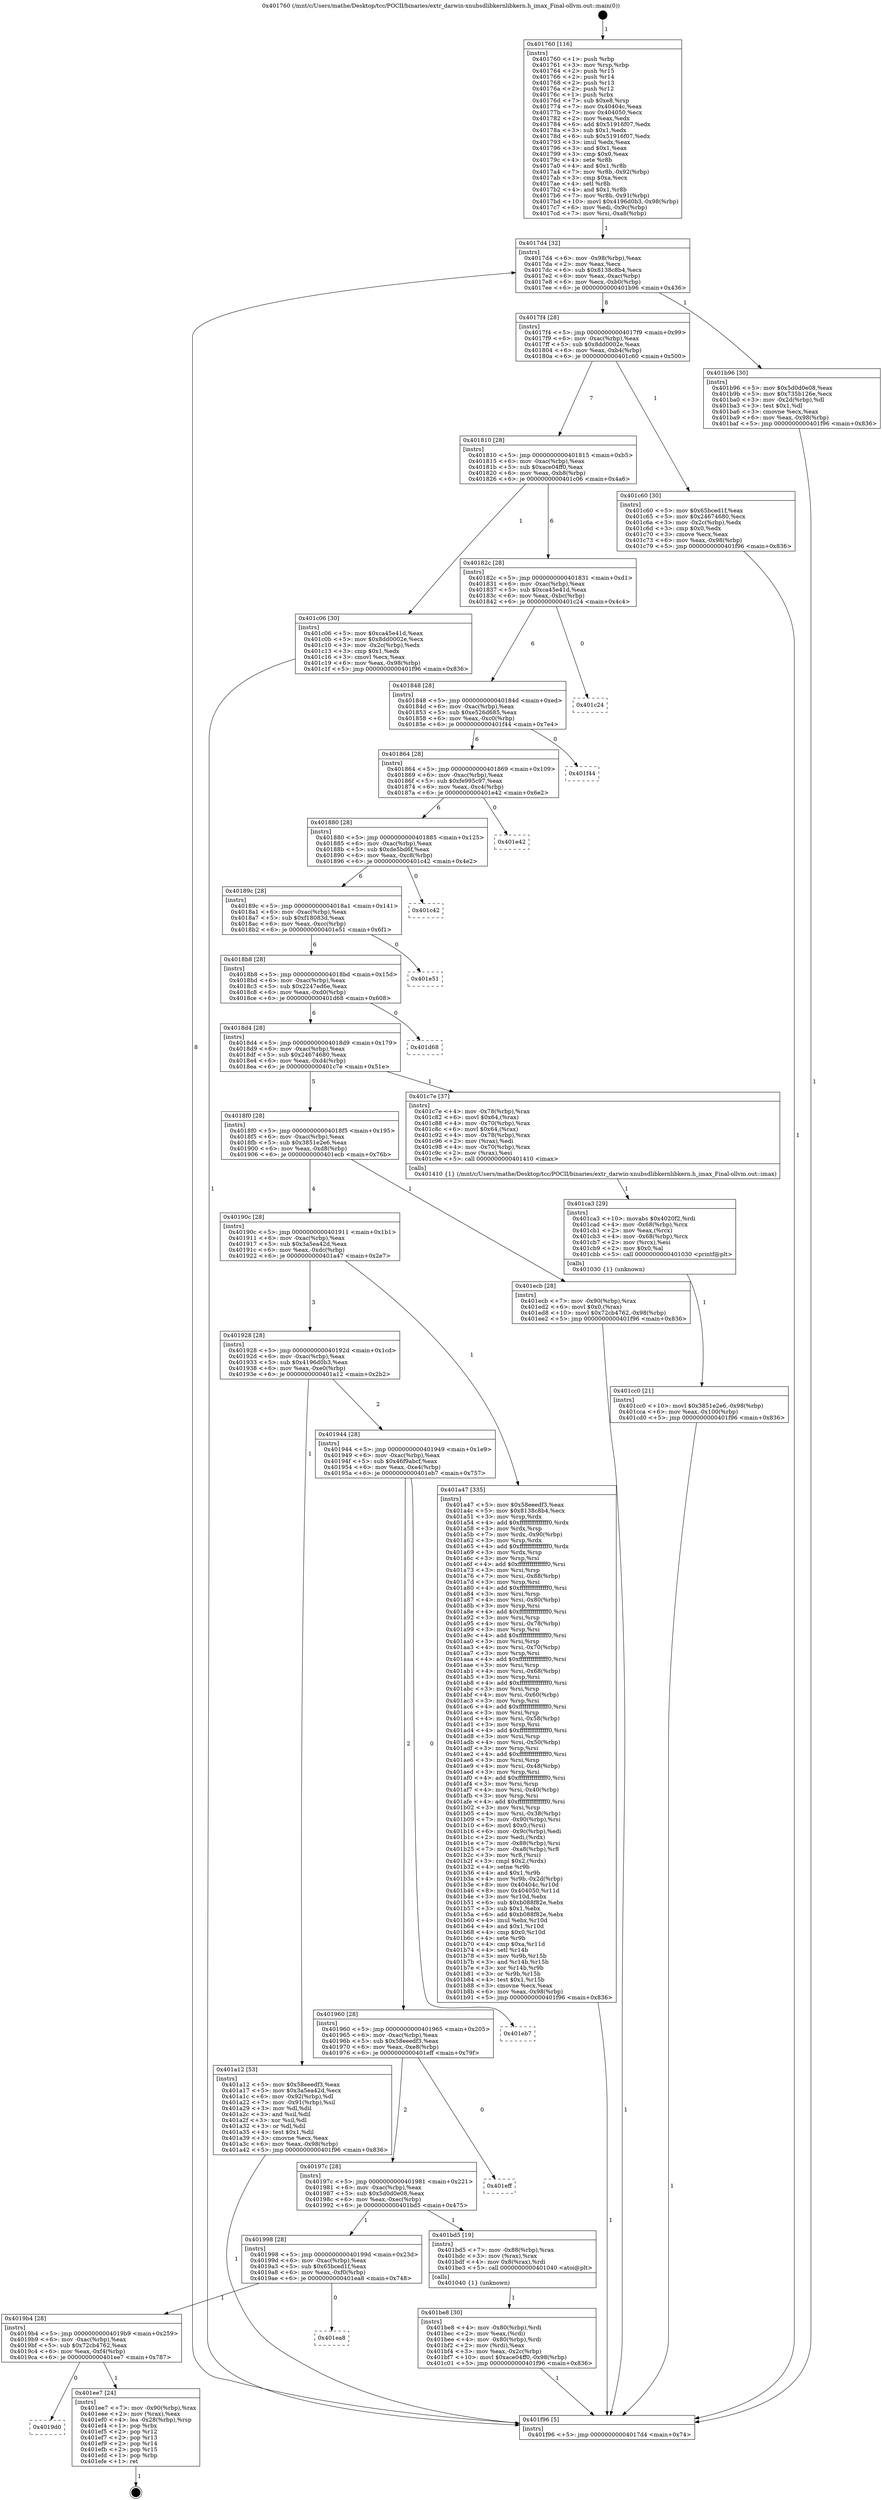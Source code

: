 digraph "0x401760" {
  label = "0x401760 (/mnt/c/Users/mathe/Desktop/tcc/POCII/binaries/extr_darwin-xnubsdlibkernlibkern.h_imax_Final-ollvm.out::main(0))"
  labelloc = "t"
  node[shape=record]

  Entry [label="",width=0.3,height=0.3,shape=circle,fillcolor=black,style=filled]
  "0x4017d4" [label="{
     0x4017d4 [32]\l
     | [instrs]\l
     &nbsp;&nbsp;0x4017d4 \<+6\>: mov -0x98(%rbp),%eax\l
     &nbsp;&nbsp;0x4017da \<+2\>: mov %eax,%ecx\l
     &nbsp;&nbsp;0x4017dc \<+6\>: sub $0x8138c8b4,%ecx\l
     &nbsp;&nbsp;0x4017e2 \<+6\>: mov %eax,-0xac(%rbp)\l
     &nbsp;&nbsp;0x4017e8 \<+6\>: mov %ecx,-0xb0(%rbp)\l
     &nbsp;&nbsp;0x4017ee \<+6\>: je 0000000000401b96 \<main+0x436\>\l
  }"]
  "0x401b96" [label="{
     0x401b96 [30]\l
     | [instrs]\l
     &nbsp;&nbsp;0x401b96 \<+5\>: mov $0x5d0d0e08,%eax\l
     &nbsp;&nbsp;0x401b9b \<+5\>: mov $0x735b126e,%ecx\l
     &nbsp;&nbsp;0x401ba0 \<+3\>: mov -0x2d(%rbp),%dl\l
     &nbsp;&nbsp;0x401ba3 \<+3\>: test $0x1,%dl\l
     &nbsp;&nbsp;0x401ba6 \<+3\>: cmovne %ecx,%eax\l
     &nbsp;&nbsp;0x401ba9 \<+6\>: mov %eax,-0x98(%rbp)\l
     &nbsp;&nbsp;0x401baf \<+5\>: jmp 0000000000401f96 \<main+0x836\>\l
  }"]
  "0x4017f4" [label="{
     0x4017f4 [28]\l
     | [instrs]\l
     &nbsp;&nbsp;0x4017f4 \<+5\>: jmp 00000000004017f9 \<main+0x99\>\l
     &nbsp;&nbsp;0x4017f9 \<+6\>: mov -0xac(%rbp),%eax\l
     &nbsp;&nbsp;0x4017ff \<+5\>: sub $0x8dd0002e,%eax\l
     &nbsp;&nbsp;0x401804 \<+6\>: mov %eax,-0xb4(%rbp)\l
     &nbsp;&nbsp;0x40180a \<+6\>: je 0000000000401c60 \<main+0x500\>\l
  }"]
  Exit [label="",width=0.3,height=0.3,shape=circle,fillcolor=black,style=filled,peripheries=2]
  "0x401c60" [label="{
     0x401c60 [30]\l
     | [instrs]\l
     &nbsp;&nbsp;0x401c60 \<+5\>: mov $0x65bced1f,%eax\l
     &nbsp;&nbsp;0x401c65 \<+5\>: mov $0x24674680,%ecx\l
     &nbsp;&nbsp;0x401c6a \<+3\>: mov -0x2c(%rbp),%edx\l
     &nbsp;&nbsp;0x401c6d \<+3\>: cmp $0x0,%edx\l
     &nbsp;&nbsp;0x401c70 \<+3\>: cmove %ecx,%eax\l
     &nbsp;&nbsp;0x401c73 \<+6\>: mov %eax,-0x98(%rbp)\l
     &nbsp;&nbsp;0x401c79 \<+5\>: jmp 0000000000401f96 \<main+0x836\>\l
  }"]
  "0x401810" [label="{
     0x401810 [28]\l
     | [instrs]\l
     &nbsp;&nbsp;0x401810 \<+5\>: jmp 0000000000401815 \<main+0xb5\>\l
     &nbsp;&nbsp;0x401815 \<+6\>: mov -0xac(%rbp),%eax\l
     &nbsp;&nbsp;0x40181b \<+5\>: sub $0xace04ff0,%eax\l
     &nbsp;&nbsp;0x401820 \<+6\>: mov %eax,-0xb8(%rbp)\l
     &nbsp;&nbsp;0x401826 \<+6\>: je 0000000000401c06 \<main+0x4a6\>\l
  }"]
  "0x4019d0" [label="{
     0x4019d0\l
  }", style=dashed]
  "0x401c06" [label="{
     0x401c06 [30]\l
     | [instrs]\l
     &nbsp;&nbsp;0x401c06 \<+5\>: mov $0xca45e41d,%eax\l
     &nbsp;&nbsp;0x401c0b \<+5\>: mov $0x8dd0002e,%ecx\l
     &nbsp;&nbsp;0x401c10 \<+3\>: mov -0x2c(%rbp),%edx\l
     &nbsp;&nbsp;0x401c13 \<+3\>: cmp $0x1,%edx\l
     &nbsp;&nbsp;0x401c16 \<+3\>: cmovl %ecx,%eax\l
     &nbsp;&nbsp;0x401c19 \<+6\>: mov %eax,-0x98(%rbp)\l
     &nbsp;&nbsp;0x401c1f \<+5\>: jmp 0000000000401f96 \<main+0x836\>\l
  }"]
  "0x40182c" [label="{
     0x40182c [28]\l
     | [instrs]\l
     &nbsp;&nbsp;0x40182c \<+5\>: jmp 0000000000401831 \<main+0xd1\>\l
     &nbsp;&nbsp;0x401831 \<+6\>: mov -0xac(%rbp),%eax\l
     &nbsp;&nbsp;0x401837 \<+5\>: sub $0xca45e41d,%eax\l
     &nbsp;&nbsp;0x40183c \<+6\>: mov %eax,-0xbc(%rbp)\l
     &nbsp;&nbsp;0x401842 \<+6\>: je 0000000000401c24 \<main+0x4c4\>\l
  }"]
  "0x401ee7" [label="{
     0x401ee7 [24]\l
     | [instrs]\l
     &nbsp;&nbsp;0x401ee7 \<+7\>: mov -0x90(%rbp),%rax\l
     &nbsp;&nbsp;0x401eee \<+2\>: mov (%rax),%eax\l
     &nbsp;&nbsp;0x401ef0 \<+4\>: lea -0x28(%rbp),%rsp\l
     &nbsp;&nbsp;0x401ef4 \<+1\>: pop %rbx\l
     &nbsp;&nbsp;0x401ef5 \<+2\>: pop %r12\l
     &nbsp;&nbsp;0x401ef7 \<+2\>: pop %r13\l
     &nbsp;&nbsp;0x401ef9 \<+2\>: pop %r14\l
     &nbsp;&nbsp;0x401efb \<+2\>: pop %r15\l
     &nbsp;&nbsp;0x401efd \<+1\>: pop %rbp\l
     &nbsp;&nbsp;0x401efe \<+1\>: ret\l
  }"]
  "0x401c24" [label="{
     0x401c24\l
  }", style=dashed]
  "0x401848" [label="{
     0x401848 [28]\l
     | [instrs]\l
     &nbsp;&nbsp;0x401848 \<+5\>: jmp 000000000040184d \<main+0xed\>\l
     &nbsp;&nbsp;0x40184d \<+6\>: mov -0xac(%rbp),%eax\l
     &nbsp;&nbsp;0x401853 \<+5\>: sub $0xe526d685,%eax\l
     &nbsp;&nbsp;0x401858 \<+6\>: mov %eax,-0xc0(%rbp)\l
     &nbsp;&nbsp;0x40185e \<+6\>: je 0000000000401f44 \<main+0x7e4\>\l
  }"]
  "0x4019b4" [label="{
     0x4019b4 [28]\l
     | [instrs]\l
     &nbsp;&nbsp;0x4019b4 \<+5\>: jmp 00000000004019b9 \<main+0x259\>\l
     &nbsp;&nbsp;0x4019b9 \<+6\>: mov -0xac(%rbp),%eax\l
     &nbsp;&nbsp;0x4019bf \<+5\>: sub $0x72cb4762,%eax\l
     &nbsp;&nbsp;0x4019c4 \<+6\>: mov %eax,-0xf4(%rbp)\l
     &nbsp;&nbsp;0x4019ca \<+6\>: je 0000000000401ee7 \<main+0x787\>\l
  }"]
  "0x401f44" [label="{
     0x401f44\l
  }", style=dashed]
  "0x401864" [label="{
     0x401864 [28]\l
     | [instrs]\l
     &nbsp;&nbsp;0x401864 \<+5\>: jmp 0000000000401869 \<main+0x109\>\l
     &nbsp;&nbsp;0x401869 \<+6\>: mov -0xac(%rbp),%eax\l
     &nbsp;&nbsp;0x40186f \<+5\>: sub $0xfe995c97,%eax\l
     &nbsp;&nbsp;0x401874 \<+6\>: mov %eax,-0xc4(%rbp)\l
     &nbsp;&nbsp;0x40187a \<+6\>: je 0000000000401e42 \<main+0x6e2\>\l
  }"]
  "0x401ea8" [label="{
     0x401ea8\l
  }", style=dashed]
  "0x401e42" [label="{
     0x401e42\l
  }", style=dashed]
  "0x401880" [label="{
     0x401880 [28]\l
     | [instrs]\l
     &nbsp;&nbsp;0x401880 \<+5\>: jmp 0000000000401885 \<main+0x125\>\l
     &nbsp;&nbsp;0x401885 \<+6\>: mov -0xac(%rbp),%eax\l
     &nbsp;&nbsp;0x40188b \<+5\>: sub $0xde5bd6f,%eax\l
     &nbsp;&nbsp;0x401890 \<+6\>: mov %eax,-0xc8(%rbp)\l
     &nbsp;&nbsp;0x401896 \<+6\>: je 0000000000401c42 \<main+0x4e2\>\l
  }"]
  "0x401cc0" [label="{
     0x401cc0 [21]\l
     | [instrs]\l
     &nbsp;&nbsp;0x401cc0 \<+10\>: movl $0x3851e2e6,-0x98(%rbp)\l
     &nbsp;&nbsp;0x401cca \<+6\>: mov %eax,-0x100(%rbp)\l
     &nbsp;&nbsp;0x401cd0 \<+5\>: jmp 0000000000401f96 \<main+0x836\>\l
  }"]
  "0x401c42" [label="{
     0x401c42\l
  }", style=dashed]
  "0x40189c" [label="{
     0x40189c [28]\l
     | [instrs]\l
     &nbsp;&nbsp;0x40189c \<+5\>: jmp 00000000004018a1 \<main+0x141\>\l
     &nbsp;&nbsp;0x4018a1 \<+6\>: mov -0xac(%rbp),%eax\l
     &nbsp;&nbsp;0x4018a7 \<+5\>: sub $0xf18083d,%eax\l
     &nbsp;&nbsp;0x4018ac \<+6\>: mov %eax,-0xcc(%rbp)\l
     &nbsp;&nbsp;0x4018b2 \<+6\>: je 0000000000401e51 \<main+0x6f1\>\l
  }"]
  "0x401ca3" [label="{
     0x401ca3 [29]\l
     | [instrs]\l
     &nbsp;&nbsp;0x401ca3 \<+10\>: movabs $0x4020f2,%rdi\l
     &nbsp;&nbsp;0x401cad \<+4\>: mov -0x68(%rbp),%rcx\l
     &nbsp;&nbsp;0x401cb1 \<+2\>: mov %eax,(%rcx)\l
     &nbsp;&nbsp;0x401cb3 \<+4\>: mov -0x68(%rbp),%rcx\l
     &nbsp;&nbsp;0x401cb7 \<+2\>: mov (%rcx),%esi\l
     &nbsp;&nbsp;0x401cb9 \<+2\>: mov $0x0,%al\l
     &nbsp;&nbsp;0x401cbb \<+5\>: call 0000000000401030 \<printf@plt\>\l
     | [calls]\l
     &nbsp;&nbsp;0x401030 \{1\} (unknown)\l
  }"]
  "0x401e51" [label="{
     0x401e51\l
  }", style=dashed]
  "0x4018b8" [label="{
     0x4018b8 [28]\l
     | [instrs]\l
     &nbsp;&nbsp;0x4018b8 \<+5\>: jmp 00000000004018bd \<main+0x15d\>\l
     &nbsp;&nbsp;0x4018bd \<+6\>: mov -0xac(%rbp),%eax\l
     &nbsp;&nbsp;0x4018c3 \<+5\>: sub $0x2247ed6e,%eax\l
     &nbsp;&nbsp;0x4018c8 \<+6\>: mov %eax,-0xd0(%rbp)\l
     &nbsp;&nbsp;0x4018ce \<+6\>: je 0000000000401d68 \<main+0x608\>\l
  }"]
  "0x401be8" [label="{
     0x401be8 [30]\l
     | [instrs]\l
     &nbsp;&nbsp;0x401be8 \<+4\>: mov -0x80(%rbp),%rdi\l
     &nbsp;&nbsp;0x401bec \<+2\>: mov %eax,(%rdi)\l
     &nbsp;&nbsp;0x401bee \<+4\>: mov -0x80(%rbp),%rdi\l
     &nbsp;&nbsp;0x401bf2 \<+2\>: mov (%rdi),%eax\l
     &nbsp;&nbsp;0x401bf4 \<+3\>: mov %eax,-0x2c(%rbp)\l
     &nbsp;&nbsp;0x401bf7 \<+10\>: movl $0xace04ff0,-0x98(%rbp)\l
     &nbsp;&nbsp;0x401c01 \<+5\>: jmp 0000000000401f96 \<main+0x836\>\l
  }"]
  "0x401d68" [label="{
     0x401d68\l
  }", style=dashed]
  "0x4018d4" [label="{
     0x4018d4 [28]\l
     | [instrs]\l
     &nbsp;&nbsp;0x4018d4 \<+5\>: jmp 00000000004018d9 \<main+0x179\>\l
     &nbsp;&nbsp;0x4018d9 \<+6\>: mov -0xac(%rbp),%eax\l
     &nbsp;&nbsp;0x4018df \<+5\>: sub $0x24674680,%eax\l
     &nbsp;&nbsp;0x4018e4 \<+6\>: mov %eax,-0xd4(%rbp)\l
     &nbsp;&nbsp;0x4018ea \<+6\>: je 0000000000401c7e \<main+0x51e\>\l
  }"]
  "0x401998" [label="{
     0x401998 [28]\l
     | [instrs]\l
     &nbsp;&nbsp;0x401998 \<+5\>: jmp 000000000040199d \<main+0x23d\>\l
     &nbsp;&nbsp;0x40199d \<+6\>: mov -0xac(%rbp),%eax\l
     &nbsp;&nbsp;0x4019a3 \<+5\>: sub $0x65bced1f,%eax\l
     &nbsp;&nbsp;0x4019a8 \<+6\>: mov %eax,-0xf0(%rbp)\l
     &nbsp;&nbsp;0x4019ae \<+6\>: je 0000000000401ea8 \<main+0x748\>\l
  }"]
  "0x401c7e" [label="{
     0x401c7e [37]\l
     | [instrs]\l
     &nbsp;&nbsp;0x401c7e \<+4\>: mov -0x78(%rbp),%rax\l
     &nbsp;&nbsp;0x401c82 \<+6\>: movl $0x64,(%rax)\l
     &nbsp;&nbsp;0x401c88 \<+4\>: mov -0x70(%rbp),%rax\l
     &nbsp;&nbsp;0x401c8c \<+6\>: movl $0x64,(%rax)\l
     &nbsp;&nbsp;0x401c92 \<+4\>: mov -0x78(%rbp),%rax\l
     &nbsp;&nbsp;0x401c96 \<+2\>: mov (%rax),%edi\l
     &nbsp;&nbsp;0x401c98 \<+4\>: mov -0x70(%rbp),%rax\l
     &nbsp;&nbsp;0x401c9c \<+2\>: mov (%rax),%esi\l
     &nbsp;&nbsp;0x401c9e \<+5\>: call 0000000000401410 \<imax\>\l
     | [calls]\l
     &nbsp;&nbsp;0x401410 \{1\} (/mnt/c/Users/mathe/Desktop/tcc/POCII/binaries/extr_darwin-xnubsdlibkernlibkern.h_imax_Final-ollvm.out::imax)\l
  }"]
  "0x4018f0" [label="{
     0x4018f0 [28]\l
     | [instrs]\l
     &nbsp;&nbsp;0x4018f0 \<+5\>: jmp 00000000004018f5 \<main+0x195\>\l
     &nbsp;&nbsp;0x4018f5 \<+6\>: mov -0xac(%rbp),%eax\l
     &nbsp;&nbsp;0x4018fb \<+5\>: sub $0x3851e2e6,%eax\l
     &nbsp;&nbsp;0x401900 \<+6\>: mov %eax,-0xd8(%rbp)\l
     &nbsp;&nbsp;0x401906 \<+6\>: je 0000000000401ecb \<main+0x76b\>\l
  }"]
  "0x401bd5" [label="{
     0x401bd5 [19]\l
     | [instrs]\l
     &nbsp;&nbsp;0x401bd5 \<+7\>: mov -0x88(%rbp),%rax\l
     &nbsp;&nbsp;0x401bdc \<+3\>: mov (%rax),%rax\l
     &nbsp;&nbsp;0x401bdf \<+4\>: mov 0x8(%rax),%rdi\l
     &nbsp;&nbsp;0x401be3 \<+5\>: call 0000000000401040 \<atoi@plt\>\l
     | [calls]\l
     &nbsp;&nbsp;0x401040 \{1\} (unknown)\l
  }"]
  "0x401ecb" [label="{
     0x401ecb [28]\l
     | [instrs]\l
     &nbsp;&nbsp;0x401ecb \<+7\>: mov -0x90(%rbp),%rax\l
     &nbsp;&nbsp;0x401ed2 \<+6\>: movl $0x0,(%rax)\l
     &nbsp;&nbsp;0x401ed8 \<+10\>: movl $0x72cb4762,-0x98(%rbp)\l
     &nbsp;&nbsp;0x401ee2 \<+5\>: jmp 0000000000401f96 \<main+0x836\>\l
  }"]
  "0x40190c" [label="{
     0x40190c [28]\l
     | [instrs]\l
     &nbsp;&nbsp;0x40190c \<+5\>: jmp 0000000000401911 \<main+0x1b1\>\l
     &nbsp;&nbsp;0x401911 \<+6\>: mov -0xac(%rbp),%eax\l
     &nbsp;&nbsp;0x401917 \<+5\>: sub $0x3a5ea42d,%eax\l
     &nbsp;&nbsp;0x40191c \<+6\>: mov %eax,-0xdc(%rbp)\l
     &nbsp;&nbsp;0x401922 \<+6\>: je 0000000000401a47 \<main+0x2e7\>\l
  }"]
  "0x40197c" [label="{
     0x40197c [28]\l
     | [instrs]\l
     &nbsp;&nbsp;0x40197c \<+5\>: jmp 0000000000401981 \<main+0x221\>\l
     &nbsp;&nbsp;0x401981 \<+6\>: mov -0xac(%rbp),%eax\l
     &nbsp;&nbsp;0x401987 \<+5\>: sub $0x5d0d0e08,%eax\l
     &nbsp;&nbsp;0x40198c \<+6\>: mov %eax,-0xec(%rbp)\l
     &nbsp;&nbsp;0x401992 \<+6\>: je 0000000000401bd5 \<main+0x475\>\l
  }"]
  "0x401a47" [label="{
     0x401a47 [335]\l
     | [instrs]\l
     &nbsp;&nbsp;0x401a47 \<+5\>: mov $0x58eeedf3,%eax\l
     &nbsp;&nbsp;0x401a4c \<+5\>: mov $0x8138c8b4,%ecx\l
     &nbsp;&nbsp;0x401a51 \<+3\>: mov %rsp,%rdx\l
     &nbsp;&nbsp;0x401a54 \<+4\>: add $0xfffffffffffffff0,%rdx\l
     &nbsp;&nbsp;0x401a58 \<+3\>: mov %rdx,%rsp\l
     &nbsp;&nbsp;0x401a5b \<+7\>: mov %rdx,-0x90(%rbp)\l
     &nbsp;&nbsp;0x401a62 \<+3\>: mov %rsp,%rdx\l
     &nbsp;&nbsp;0x401a65 \<+4\>: add $0xfffffffffffffff0,%rdx\l
     &nbsp;&nbsp;0x401a69 \<+3\>: mov %rdx,%rsp\l
     &nbsp;&nbsp;0x401a6c \<+3\>: mov %rsp,%rsi\l
     &nbsp;&nbsp;0x401a6f \<+4\>: add $0xfffffffffffffff0,%rsi\l
     &nbsp;&nbsp;0x401a73 \<+3\>: mov %rsi,%rsp\l
     &nbsp;&nbsp;0x401a76 \<+7\>: mov %rsi,-0x88(%rbp)\l
     &nbsp;&nbsp;0x401a7d \<+3\>: mov %rsp,%rsi\l
     &nbsp;&nbsp;0x401a80 \<+4\>: add $0xfffffffffffffff0,%rsi\l
     &nbsp;&nbsp;0x401a84 \<+3\>: mov %rsi,%rsp\l
     &nbsp;&nbsp;0x401a87 \<+4\>: mov %rsi,-0x80(%rbp)\l
     &nbsp;&nbsp;0x401a8b \<+3\>: mov %rsp,%rsi\l
     &nbsp;&nbsp;0x401a8e \<+4\>: add $0xfffffffffffffff0,%rsi\l
     &nbsp;&nbsp;0x401a92 \<+3\>: mov %rsi,%rsp\l
     &nbsp;&nbsp;0x401a95 \<+4\>: mov %rsi,-0x78(%rbp)\l
     &nbsp;&nbsp;0x401a99 \<+3\>: mov %rsp,%rsi\l
     &nbsp;&nbsp;0x401a9c \<+4\>: add $0xfffffffffffffff0,%rsi\l
     &nbsp;&nbsp;0x401aa0 \<+3\>: mov %rsi,%rsp\l
     &nbsp;&nbsp;0x401aa3 \<+4\>: mov %rsi,-0x70(%rbp)\l
     &nbsp;&nbsp;0x401aa7 \<+3\>: mov %rsp,%rsi\l
     &nbsp;&nbsp;0x401aaa \<+4\>: add $0xfffffffffffffff0,%rsi\l
     &nbsp;&nbsp;0x401aae \<+3\>: mov %rsi,%rsp\l
     &nbsp;&nbsp;0x401ab1 \<+4\>: mov %rsi,-0x68(%rbp)\l
     &nbsp;&nbsp;0x401ab5 \<+3\>: mov %rsp,%rsi\l
     &nbsp;&nbsp;0x401ab8 \<+4\>: add $0xfffffffffffffff0,%rsi\l
     &nbsp;&nbsp;0x401abc \<+3\>: mov %rsi,%rsp\l
     &nbsp;&nbsp;0x401abf \<+4\>: mov %rsi,-0x60(%rbp)\l
     &nbsp;&nbsp;0x401ac3 \<+3\>: mov %rsp,%rsi\l
     &nbsp;&nbsp;0x401ac6 \<+4\>: add $0xfffffffffffffff0,%rsi\l
     &nbsp;&nbsp;0x401aca \<+3\>: mov %rsi,%rsp\l
     &nbsp;&nbsp;0x401acd \<+4\>: mov %rsi,-0x58(%rbp)\l
     &nbsp;&nbsp;0x401ad1 \<+3\>: mov %rsp,%rsi\l
     &nbsp;&nbsp;0x401ad4 \<+4\>: add $0xfffffffffffffff0,%rsi\l
     &nbsp;&nbsp;0x401ad8 \<+3\>: mov %rsi,%rsp\l
     &nbsp;&nbsp;0x401adb \<+4\>: mov %rsi,-0x50(%rbp)\l
     &nbsp;&nbsp;0x401adf \<+3\>: mov %rsp,%rsi\l
     &nbsp;&nbsp;0x401ae2 \<+4\>: add $0xfffffffffffffff0,%rsi\l
     &nbsp;&nbsp;0x401ae6 \<+3\>: mov %rsi,%rsp\l
     &nbsp;&nbsp;0x401ae9 \<+4\>: mov %rsi,-0x48(%rbp)\l
     &nbsp;&nbsp;0x401aed \<+3\>: mov %rsp,%rsi\l
     &nbsp;&nbsp;0x401af0 \<+4\>: add $0xfffffffffffffff0,%rsi\l
     &nbsp;&nbsp;0x401af4 \<+3\>: mov %rsi,%rsp\l
     &nbsp;&nbsp;0x401af7 \<+4\>: mov %rsi,-0x40(%rbp)\l
     &nbsp;&nbsp;0x401afb \<+3\>: mov %rsp,%rsi\l
     &nbsp;&nbsp;0x401afe \<+4\>: add $0xfffffffffffffff0,%rsi\l
     &nbsp;&nbsp;0x401b02 \<+3\>: mov %rsi,%rsp\l
     &nbsp;&nbsp;0x401b05 \<+4\>: mov %rsi,-0x38(%rbp)\l
     &nbsp;&nbsp;0x401b09 \<+7\>: mov -0x90(%rbp),%rsi\l
     &nbsp;&nbsp;0x401b10 \<+6\>: movl $0x0,(%rsi)\l
     &nbsp;&nbsp;0x401b16 \<+6\>: mov -0x9c(%rbp),%edi\l
     &nbsp;&nbsp;0x401b1c \<+2\>: mov %edi,(%rdx)\l
     &nbsp;&nbsp;0x401b1e \<+7\>: mov -0x88(%rbp),%rsi\l
     &nbsp;&nbsp;0x401b25 \<+7\>: mov -0xa8(%rbp),%r8\l
     &nbsp;&nbsp;0x401b2c \<+3\>: mov %r8,(%rsi)\l
     &nbsp;&nbsp;0x401b2f \<+3\>: cmpl $0x2,(%rdx)\l
     &nbsp;&nbsp;0x401b32 \<+4\>: setne %r9b\l
     &nbsp;&nbsp;0x401b36 \<+4\>: and $0x1,%r9b\l
     &nbsp;&nbsp;0x401b3a \<+4\>: mov %r9b,-0x2d(%rbp)\l
     &nbsp;&nbsp;0x401b3e \<+8\>: mov 0x40404c,%r10d\l
     &nbsp;&nbsp;0x401b46 \<+8\>: mov 0x404050,%r11d\l
     &nbsp;&nbsp;0x401b4e \<+3\>: mov %r10d,%ebx\l
     &nbsp;&nbsp;0x401b51 \<+6\>: sub $0xb088f82e,%ebx\l
     &nbsp;&nbsp;0x401b57 \<+3\>: sub $0x1,%ebx\l
     &nbsp;&nbsp;0x401b5a \<+6\>: add $0xb088f82e,%ebx\l
     &nbsp;&nbsp;0x401b60 \<+4\>: imul %ebx,%r10d\l
     &nbsp;&nbsp;0x401b64 \<+4\>: and $0x1,%r10d\l
     &nbsp;&nbsp;0x401b68 \<+4\>: cmp $0x0,%r10d\l
     &nbsp;&nbsp;0x401b6c \<+4\>: sete %r9b\l
     &nbsp;&nbsp;0x401b70 \<+4\>: cmp $0xa,%r11d\l
     &nbsp;&nbsp;0x401b74 \<+4\>: setl %r14b\l
     &nbsp;&nbsp;0x401b78 \<+3\>: mov %r9b,%r15b\l
     &nbsp;&nbsp;0x401b7b \<+3\>: and %r14b,%r15b\l
     &nbsp;&nbsp;0x401b7e \<+3\>: xor %r14b,%r9b\l
     &nbsp;&nbsp;0x401b81 \<+3\>: or %r9b,%r15b\l
     &nbsp;&nbsp;0x401b84 \<+4\>: test $0x1,%r15b\l
     &nbsp;&nbsp;0x401b88 \<+3\>: cmovne %ecx,%eax\l
     &nbsp;&nbsp;0x401b8b \<+6\>: mov %eax,-0x98(%rbp)\l
     &nbsp;&nbsp;0x401b91 \<+5\>: jmp 0000000000401f96 \<main+0x836\>\l
  }"]
  "0x401928" [label="{
     0x401928 [28]\l
     | [instrs]\l
     &nbsp;&nbsp;0x401928 \<+5\>: jmp 000000000040192d \<main+0x1cd\>\l
     &nbsp;&nbsp;0x40192d \<+6\>: mov -0xac(%rbp),%eax\l
     &nbsp;&nbsp;0x401933 \<+5\>: sub $0x4196d0b3,%eax\l
     &nbsp;&nbsp;0x401938 \<+6\>: mov %eax,-0xe0(%rbp)\l
     &nbsp;&nbsp;0x40193e \<+6\>: je 0000000000401a12 \<main+0x2b2\>\l
  }"]
  "0x401eff" [label="{
     0x401eff\l
  }", style=dashed]
  "0x401a12" [label="{
     0x401a12 [53]\l
     | [instrs]\l
     &nbsp;&nbsp;0x401a12 \<+5\>: mov $0x58eeedf3,%eax\l
     &nbsp;&nbsp;0x401a17 \<+5\>: mov $0x3a5ea42d,%ecx\l
     &nbsp;&nbsp;0x401a1c \<+6\>: mov -0x92(%rbp),%dl\l
     &nbsp;&nbsp;0x401a22 \<+7\>: mov -0x91(%rbp),%sil\l
     &nbsp;&nbsp;0x401a29 \<+3\>: mov %dl,%dil\l
     &nbsp;&nbsp;0x401a2c \<+3\>: and %sil,%dil\l
     &nbsp;&nbsp;0x401a2f \<+3\>: xor %sil,%dl\l
     &nbsp;&nbsp;0x401a32 \<+3\>: or %dl,%dil\l
     &nbsp;&nbsp;0x401a35 \<+4\>: test $0x1,%dil\l
     &nbsp;&nbsp;0x401a39 \<+3\>: cmovne %ecx,%eax\l
     &nbsp;&nbsp;0x401a3c \<+6\>: mov %eax,-0x98(%rbp)\l
     &nbsp;&nbsp;0x401a42 \<+5\>: jmp 0000000000401f96 \<main+0x836\>\l
  }"]
  "0x401944" [label="{
     0x401944 [28]\l
     | [instrs]\l
     &nbsp;&nbsp;0x401944 \<+5\>: jmp 0000000000401949 \<main+0x1e9\>\l
     &nbsp;&nbsp;0x401949 \<+6\>: mov -0xac(%rbp),%eax\l
     &nbsp;&nbsp;0x40194f \<+5\>: sub $0x46f9abcf,%eax\l
     &nbsp;&nbsp;0x401954 \<+6\>: mov %eax,-0xe4(%rbp)\l
     &nbsp;&nbsp;0x40195a \<+6\>: je 0000000000401eb7 \<main+0x757\>\l
  }"]
  "0x401f96" [label="{
     0x401f96 [5]\l
     | [instrs]\l
     &nbsp;&nbsp;0x401f96 \<+5\>: jmp 00000000004017d4 \<main+0x74\>\l
  }"]
  "0x401760" [label="{
     0x401760 [116]\l
     | [instrs]\l
     &nbsp;&nbsp;0x401760 \<+1\>: push %rbp\l
     &nbsp;&nbsp;0x401761 \<+3\>: mov %rsp,%rbp\l
     &nbsp;&nbsp;0x401764 \<+2\>: push %r15\l
     &nbsp;&nbsp;0x401766 \<+2\>: push %r14\l
     &nbsp;&nbsp;0x401768 \<+2\>: push %r13\l
     &nbsp;&nbsp;0x40176a \<+2\>: push %r12\l
     &nbsp;&nbsp;0x40176c \<+1\>: push %rbx\l
     &nbsp;&nbsp;0x40176d \<+7\>: sub $0xe8,%rsp\l
     &nbsp;&nbsp;0x401774 \<+7\>: mov 0x40404c,%eax\l
     &nbsp;&nbsp;0x40177b \<+7\>: mov 0x404050,%ecx\l
     &nbsp;&nbsp;0x401782 \<+2\>: mov %eax,%edx\l
     &nbsp;&nbsp;0x401784 \<+6\>: add $0x51916f07,%edx\l
     &nbsp;&nbsp;0x40178a \<+3\>: sub $0x1,%edx\l
     &nbsp;&nbsp;0x40178d \<+6\>: sub $0x51916f07,%edx\l
     &nbsp;&nbsp;0x401793 \<+3\>: imul %edx,%eax\l
     &nbsp;&nbsp;0x401796 \<+3\>: and $0x1,%eax\l
     &nbsp;&nbsp;0x401799 \<+3\>: cmp $0x0,%eax\l
     &nbsp;&nbsp;0x40179c \<+4\>: sete %r8b\l
     &nbsp;&nbsp;0x4017a0 \<+4\>: and $0x1,%r8b\l
     &nbsp;&nbsp;0x4017a4 \<+7\>: mov %r8b,-0x92(%rbp)\l
     &nbsp;&nbsp;0x4017ab \<+3\>: cmp $0xa,%ecx\l
     &nbsp;&nbsp;0x4017ae \<+4\>: setl %r8b\l
     &nbsp;&nbsp;0x4017b2 \<+4\>: and $0x1,%r8b\l
     &nbsp;&nbsp;0x4017b6 \<+7\>: mov %r8b,-0x91(%rbp)\l
     &nbsp;&nbsp;0x4017bd \<+10\>: movl $0x4196d0b3,-0x98(%rbp)\l
     &nbsp;&nbsp;0x4017c7 \<+6\>: mov %edi,-0x9c(%rbp)\l
     &nbsp;&nbsp;0x4017cd \<+7\>: mov %rsi,-0xa8(%rbp)\l
  }"]
  "0x401960" [label="{
     0x401960 [28]\l
     | [instrs]\l
     &nbsp;&nbsp;0x401960 \<+5\>: jmp 0000000000401965 \<main+0x205\>\l
     &nbsp;&nbsp;0x401965 \<+6\>: mov -0xac(%rbp),%eax\l
     &nbsp;&nbsp;0x40196b \<+5\>: sub $0x58eeedf3,%eax\l
     &nbsp;&nbsp;0x401970 \<+6\>: mov %eax,-0xe8(%rbp)\l
     &nbsp;&nbsp;0x401976 \<+6\>: je 0000000000401eff \<main+0x79f\>\l
  }"]
  "0x401eb7" [label="{
     0x401eb7\l
  }", style=dashed]
  Entry -> "0x401760" [label=" 1"]
  "0x4017d4" -> "0x401b96" [label=" 1"]
  "0x4017d4" -> "0x4017f4" [label=" 8"]
  "0x401ee7" -> Exit [label=" 1"]
  "0x4017f4" -> "0x401c60" [label=" 1"]
  "0x4017f4" -> "0x401810" [label=" 7"]
  "0x4019b4" -> "0x4019d0" [label=" 0"]
  "0x401810" -> "0x401c06" [label=" 1"]
  "0x401810" -> "0x40182c" [label=" 6"]
  "0x4019b4" -> "0x401ee7" [label=" 1"]
  "0x40182c" -> "0x401c24" [label=" 0"]
  "0x40182c" -> "0x401848" [label=" 6"]
  "0x401998" -> "0x4019b4" [label=" 1"]
  "0x401848" -> "0x401f44" [label=" 0"]
  "0x401848" -> "0x401864" [label=" 6"]
  "0x401998" -> "0x401ea8" [label=" 0"]
  "0x401864" -> "0x401e42" [label=" 0"]
  "0x401864" -> "0x401880" [label=" 6"]
  "0x401ecb" -> "0x401f96" [label=" 1"]
  "0x401880" -> "0x401c42" [label=" 0"]
  "0x401880" -> "0x40189c" [label=" 6"]
  "0x401cc0" -> "0x401f96" [label=" 1"]
  "0x40189c" -> "0x401e51" [label=" 0"]
  "0x40189c" -> "0x4018b8" [label=" 6"]
  "0x401ca3" -> "0x401cc0" [label=" 1"]
  "0x4018b8" -> "0x401d68" [label=" 0"]
  "0x4018b8" -> "0x4018d4" [label=" 6"]
  "0x401c7e" -> "0x401ca3" [label=" 1"]
  "0x4018d4" -> "0x401c7e" [label=" 1"]
  "0x4018d4" -> "0x4018f0" [label=" 5"]
  "0x401c60" -> "0x401f96" [label=" 1"]
  "0x4018f0" -> "0x401ecb" [label=" 1"]
  "0x4018f0" -> "0x40190c" [label=" 4"]
  "0x401c06" -> "0x401f96" [label=" 1"]
  "0x40190c" -> "0x401a47" [label=" 1"]
  "0x40190c" -> "0x401928" [label=" 3"]
  "0x401bd5" -> "0x401be8" [label=" 1"]
  "0x401928" -> "0x401a12" [label=" 1"]
  "0x401928" -> "0x401944" [label=" 2"]
  "0x401a12" -> "0x401f96" [label=" 1"]
  "0x401760" -> "0x4017d4" [label=" 1"]
  "0x401f96" -> "0x4017d4" [label=" 8"]
  "0x40197c" -> "0x401998" [label=" 1"]
  "0x401a47" -> "0x401f96" [label=" 1"]
  "0x401b96" -> "0x401f96" [label=" 1"]
  "0x401be8" -> "0x401f96" [label=" 1"]
  "0x401944" -> "0x401eb7" [label=" 0"]
  "0x401944" -> "0x401960" [label=" 2"]
  "0x40197c" -> "0x401bd5" [label=" 1"]
  "0x401960" -> "0x401eff" [label=" 0"]
  "0x401960" -> "0x40197c" [label=" 2"]
}
